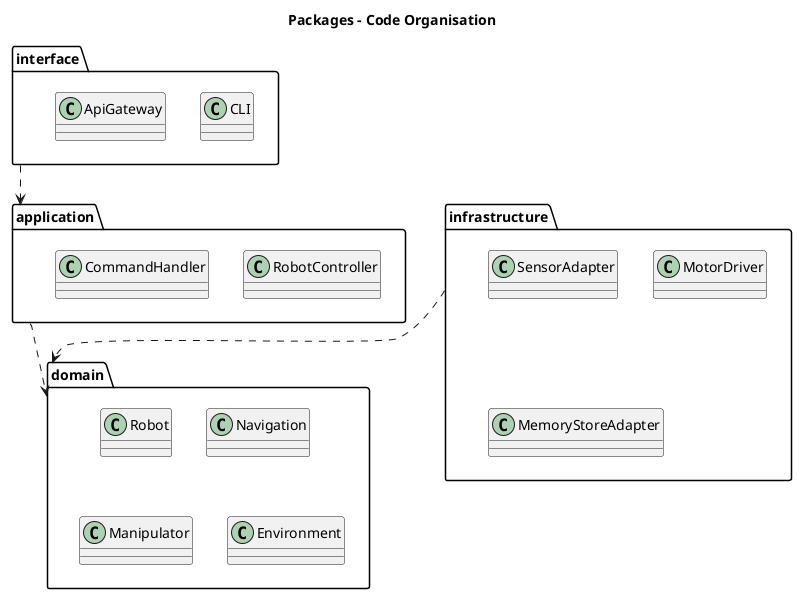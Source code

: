 @startuml
title Packages – Code Organisation
package "domain" {
  class Robot
  class Navigation
  class Manipulator
  class Environment
}
package "application" {
  class RobotController
  class CommandHandler
}
package "infrastructure" {
  class SensorAdapter
  class MotorDriver
  class MemoryStoreAdapter
}
package "interface" {
  class CLI
  class ApiGateway
}
"interface" ..> "application"
"application" ..> "domain"
"infrastructure" ..> "domain"
@enduml
